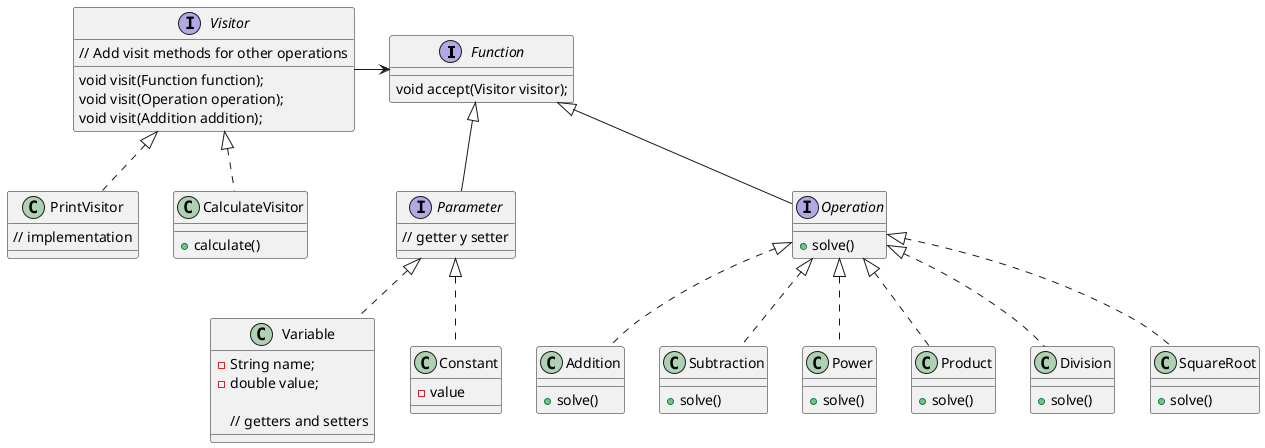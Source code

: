 @startuml MathEngine

interface Function {

    void accept(Visitor visitor);
}

interface Parameter {
    // getter y setter
}

class Variable implements Parameter {
    - String name;
    - double value;

    // getters and setters
}
class Constant implements Parameter {
    - value
}

interface Operation implements Function  {
    + solve()
}


class Addition implements Operation {
    + solve()
}
class Subtraction implements Operation {
    + solve()
}
class Power implements Operation {
    + solve()
}
class Product implements Operation {
    + solve()
}
class Division implements Operation {
    + solve()
}
class SquareRoot implements Operation {
    + solve()
}


interface Visitor {
    void visit(Function function);
    void visit(Operation operation);
    void visit(Addition addition);
    // Add visit methods for other operations
}

class PrintVisitor implements Visitor {
    // implementation
}
class CalculateVisitor implements Visitor {
    + calculate()
}

Visitor -> Function

Function <|-- Parameter

@enduml

' La función en si tiene que ser un composite y
' algunas operaciones como printear, resolver o
' listar variables pueden hacerse con visitors